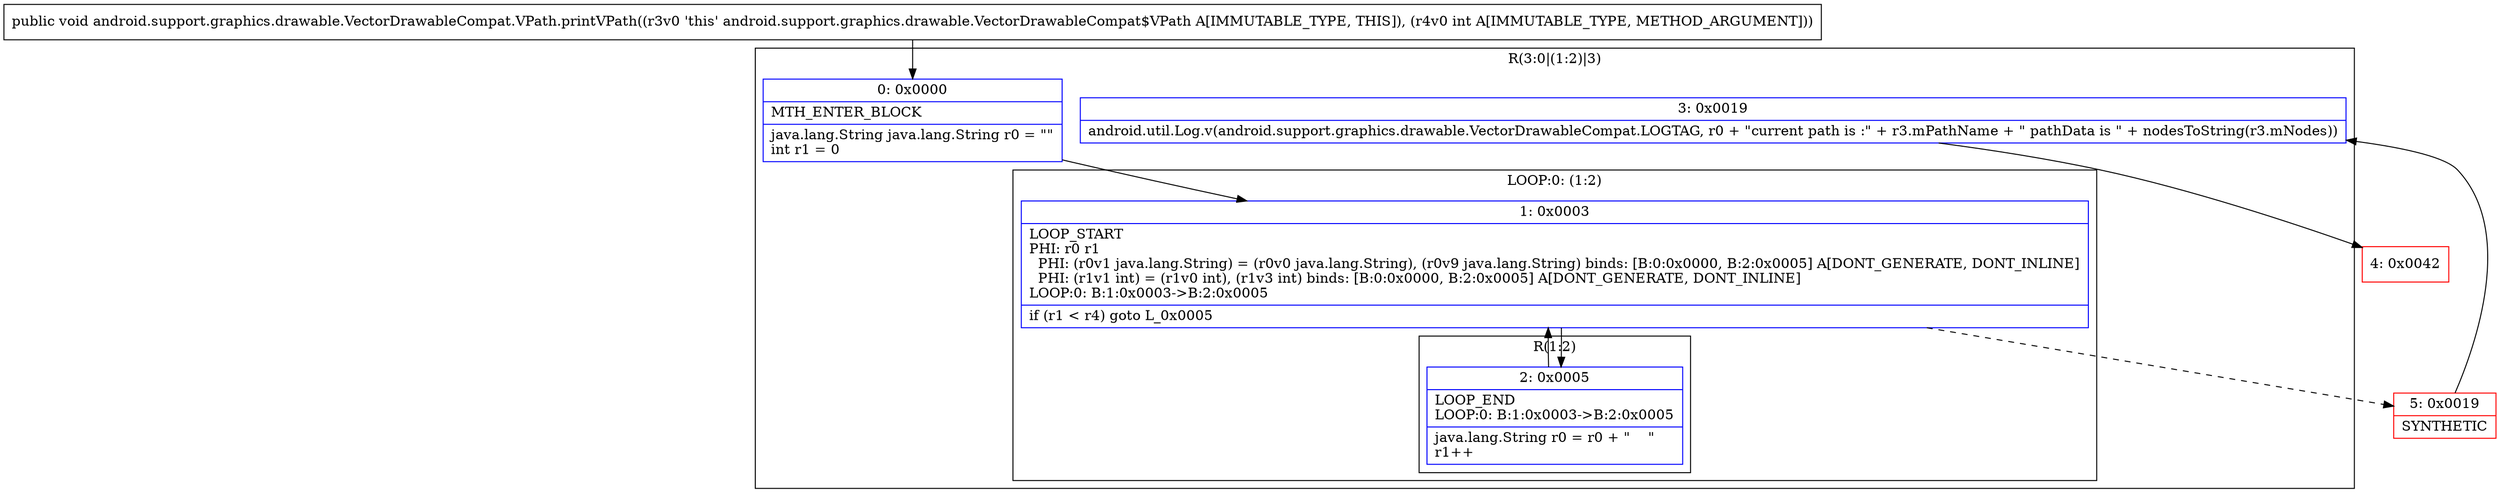 digraph "CFG forandroid.support.graphics.drawable.VectorDrawableCompat.VPath.printVPath(I)V" {
subgraph cluster_Region_633550454 {
label = "R(3:0|(1:2)|3)";
node [shape=record,color=blue];
Node_0 [shape=record,label="{0\:\ 0x0000|MTH_ENTER_BLOCK\l|java.lang.String java.lang.String r0 = \"\"\lint r1 = 0\l}"];
subgraph cluster_LoopRegion_1150211295 {
label = "LOOP:0: (1:2)";
node [shape=record,color=blue];
Node_1 [shape=record,label="{1\:\ 0x0003|LOOP_START\lPHI: r0 r1 \l  PHI: (r0v1 java.lang.String) = (r0v0 java.lang.String), (r0v9 java.lang.String) binds: [B:0:0x0000, B:2:0x0005] A[DONT_GENERATE, DONT_INLINE]\l  PHI: (r1v1 int) = (r1v0 int), (r1v3 int) binds: [B:0:0x0000, B:2:0x0005] A[DONT_GENERATE, DONT_INLINE]\lLOOP:0: B:1:0x0003\-\>B:2:0x0005\l|if (r1 \< r4) goto L_0x0005\l}"];
subgraph cluster_Region_914497529 {
label = "R(1:2)";
node [shape=record,color=blue];
Node_2 [shape=record,label="{2\:\ 0x0005|LOOP_END\lLOOP:0: B:1:0x0003\-\>B:2:0x0005\l|java.lang.String r0 = r0 + \"    \"\lr1++\l}"];
}
}
Node_3 [shape=record,label="{3\:\ 0x0019|android.util.Log.v(android.support.graphics.drawable.VectorDrawableCompat.LOGTAG, r0 + \"current path is :\" + r3.mPathName + \" pathData is \" + nodesToString(r3.mNodes))\l}"];
}
Node_4 [shape=record,color=red,label="{4\:\ 0x0042}"];
Node_5 [shape=record,color=red,label="{5\:\ 0x0019|SYNTHETIC\l}"];
MethodNode[shape=record,label="{public void android.support.graphics.drawable.VectorDrawableCompat.VPath.printVPath((r3v0 'this' android.support.graphics.drawable.VectorDrawableCompat$VPath A[IMMUTABLE_TYPE, THIS]), (r4v0 int A[IMMUTABLE_TYPE, METHOD_ARGUMENT])) }"];
MethodNode -> Node_0;
Node_0 -> Node_1;
Node_1 -> Node_2;
Node_1 -> Node_5[style=dashed];
Node_2 -> Node_1;
Node_3 -> Node_4;
Node_5 -> Node_3;
}

